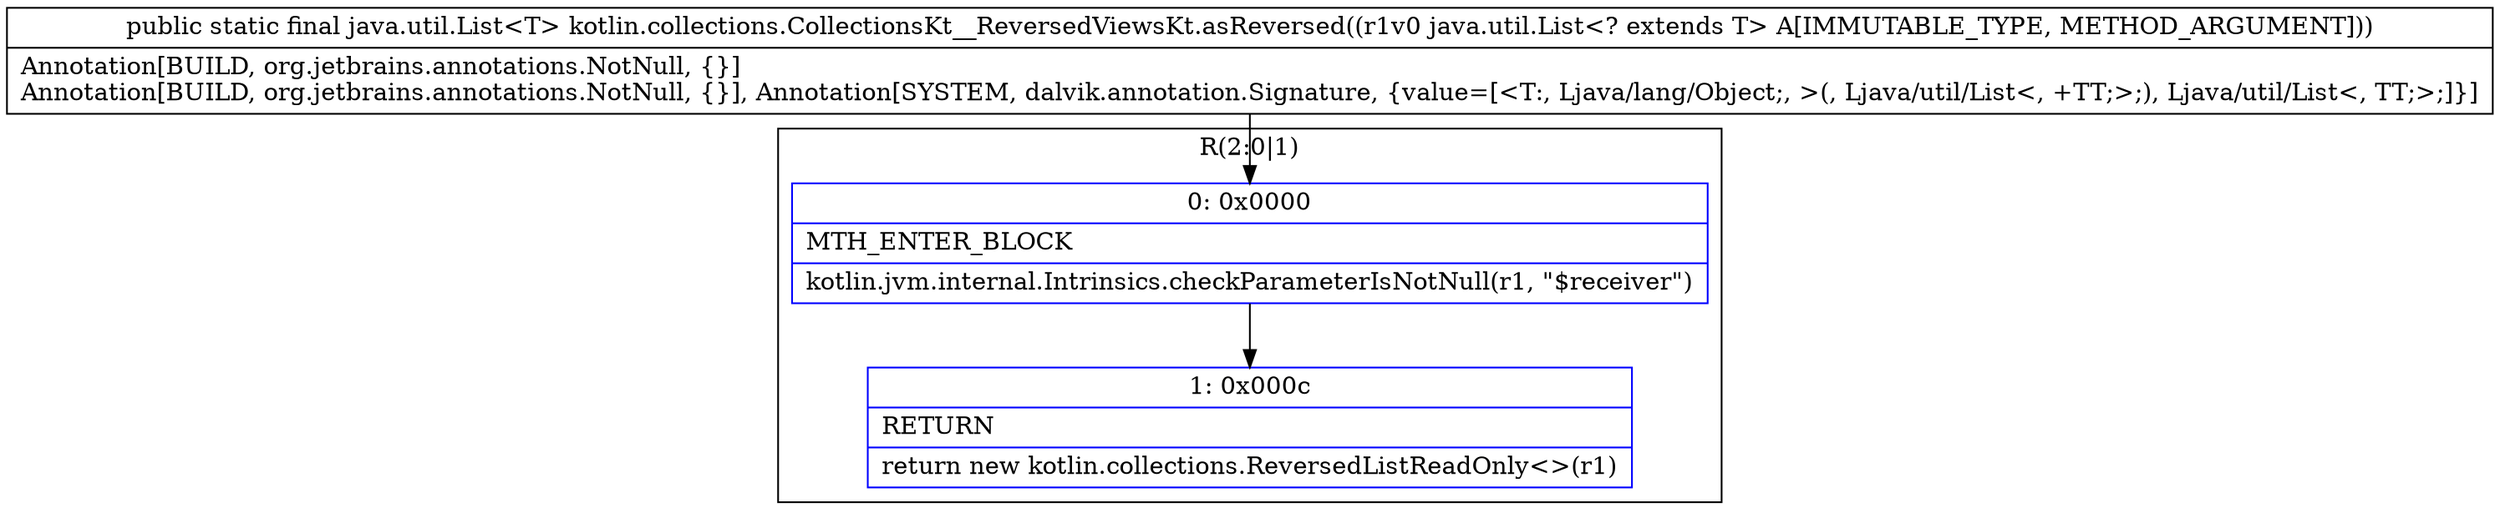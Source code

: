 digraph "CFG forkotlin.collections.CollectionsKt__ReversedViewsKt.asReversed(Ljava\/util\/List;)Ljava\/util\/List;" {
subgraph cluster_Region_363691441 {
label = "R(2:0|1)";
node [shape=record,color=blue];
Node_0 [shape=record,label="{0\:\ 0x0000|MTH_ENTER_BLOCK\l|kotlin.jvm.internal.Intrinsics.checkParameterIsNotNull(r1, \"$receiver\")\l}"];
Node_1 [shape=record,label="{1\:\ 0x000c|RETURN\l|return new kotlin.collections.ReversedListReadOnly\<\>(r1)\l}"];
}
MethodNode[shape=record,label="{public static final java.util.List\<T\> kotlin.collections.CollectionsKt__ReversedViewsKt.asReversed((r1v0 java.util.List\<? extends T\> A[IMMUTABLE_TYPE, METHOD_ARGUMENT]))  | Annotation[BUILD, org.jetbrains.annotations.NotNull, \{\}]\lAnnotation[BUILD, org.jetbrains.annotations.NotNull, \{\}], Annotation[SYSTEM, dalvik.annotation.Signature, \{value=[\<T:, Ljava\/lang\/Object;, \>(, Ljava\/util\/List\<, +TT;\>;), Ljava\/util\/List\<, TT;\>;]\}]\l}"];
MethodNode -> Node_0;
Node_0 -> Node_1;
}

